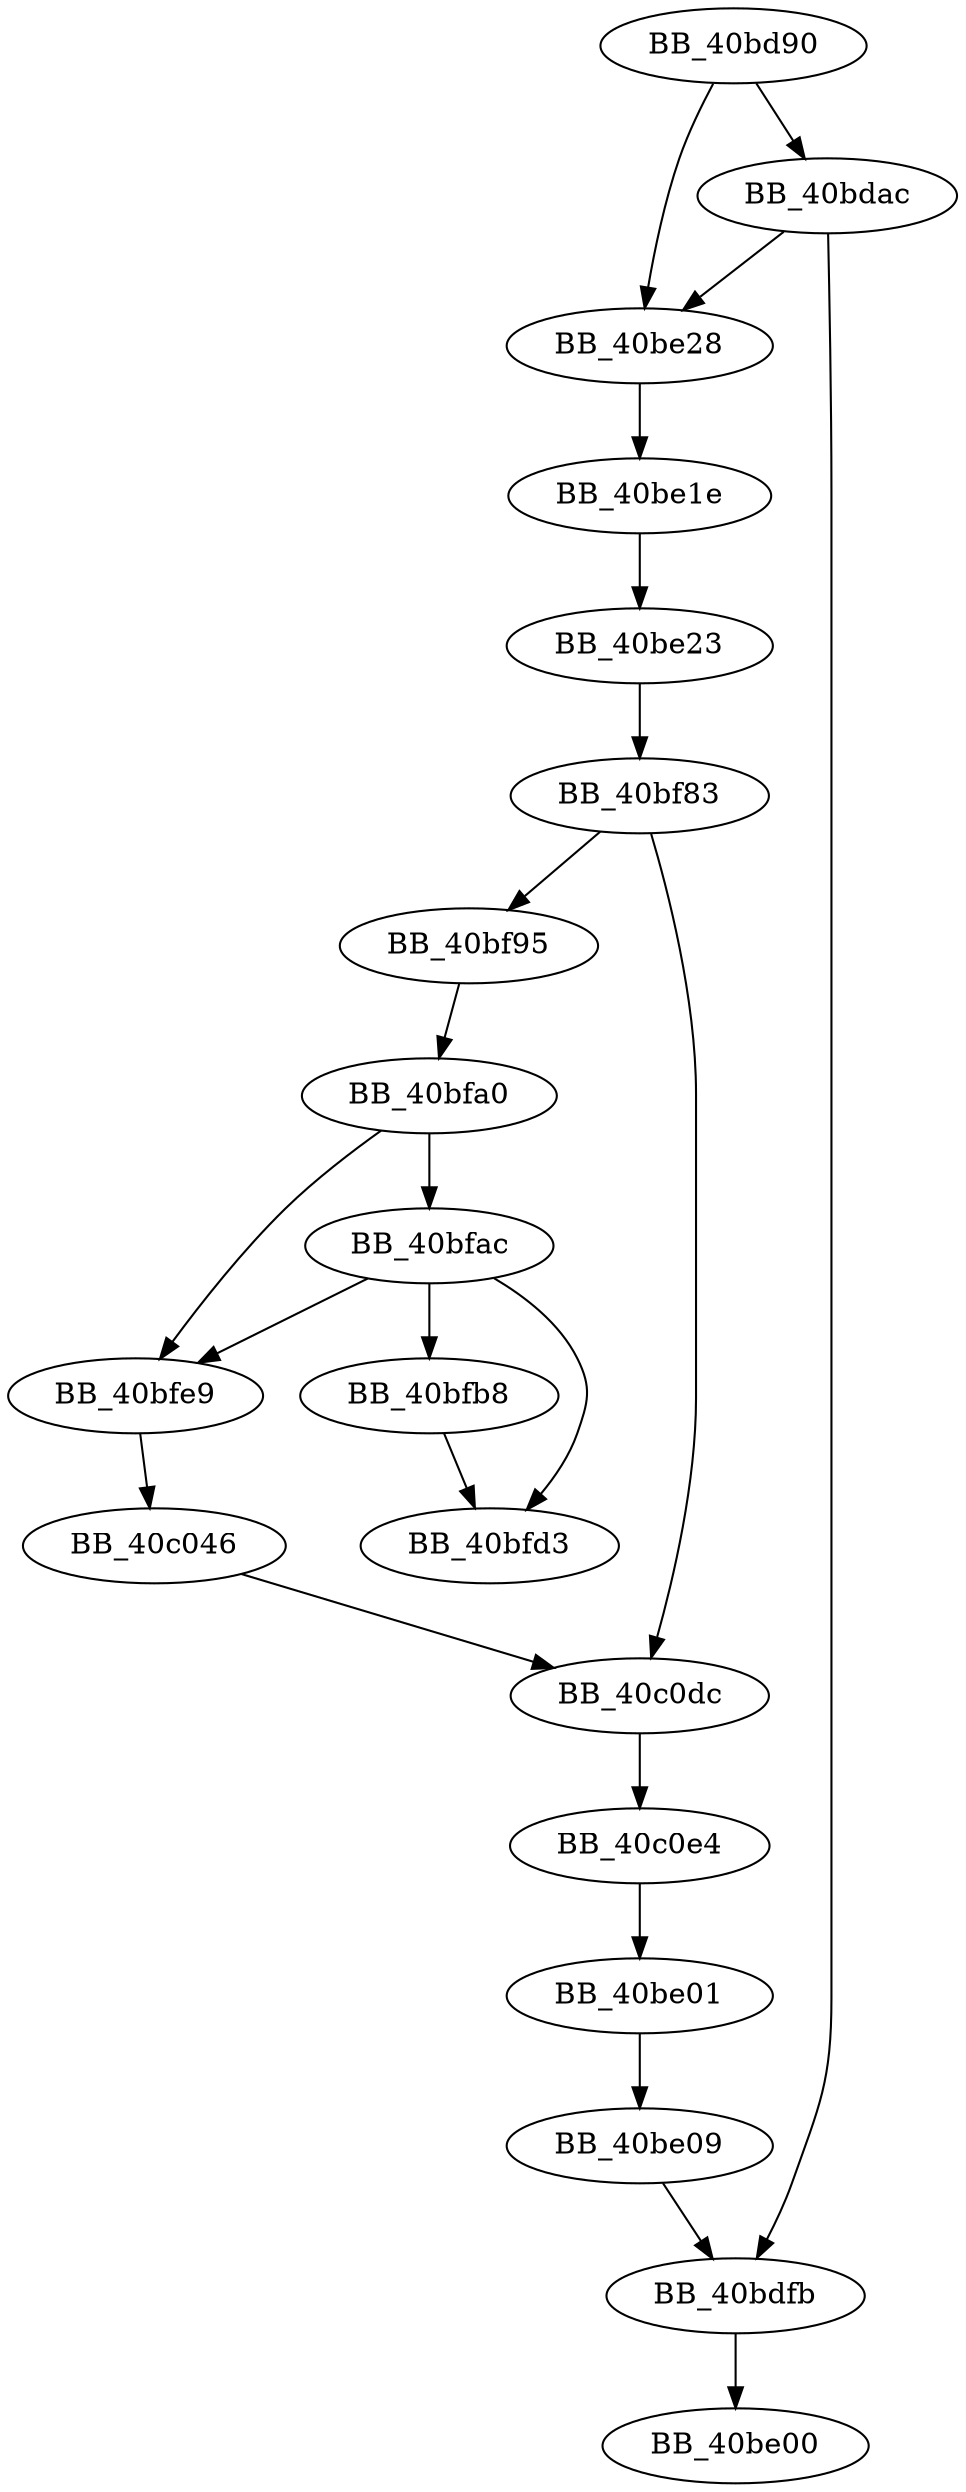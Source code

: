 DiGraph sub_40BD90{
BB_40bd90->BB_40bdac
BB_40bd90->BB_40be28
BB_40bdac->BB_40bdfb
BB_40bdac->BB_40be28
BB_40bdfb->BB_40be00
BB_40be01->BB_40be09
BB_40be09->BB_40bdfb
BB_40be1e->BB_40be23
BB_40be23->BB_40bf83
BB_40be28->BB_40be1e
BB_40bf83->BB_40bf95
BB_40bf83->BB_40c0dc
BB_40bf95->BB_40bfa0
BB_40bfa0->BB_40bfac
BB_40bfa0->BB_40bfe9
BB_40bfac->BB_40bfb8
BB_40bfac->BB_40bfd3
BB_40bfac->BB_40bfe9
BB_40bfb8->BB_40bfd3
BB_40bfe9->BB_40c046
BB_40c046->BB_40c0dc
BB_40c0dc->BB_40c0e4
BB_40c0e4->BB_40be01
}
